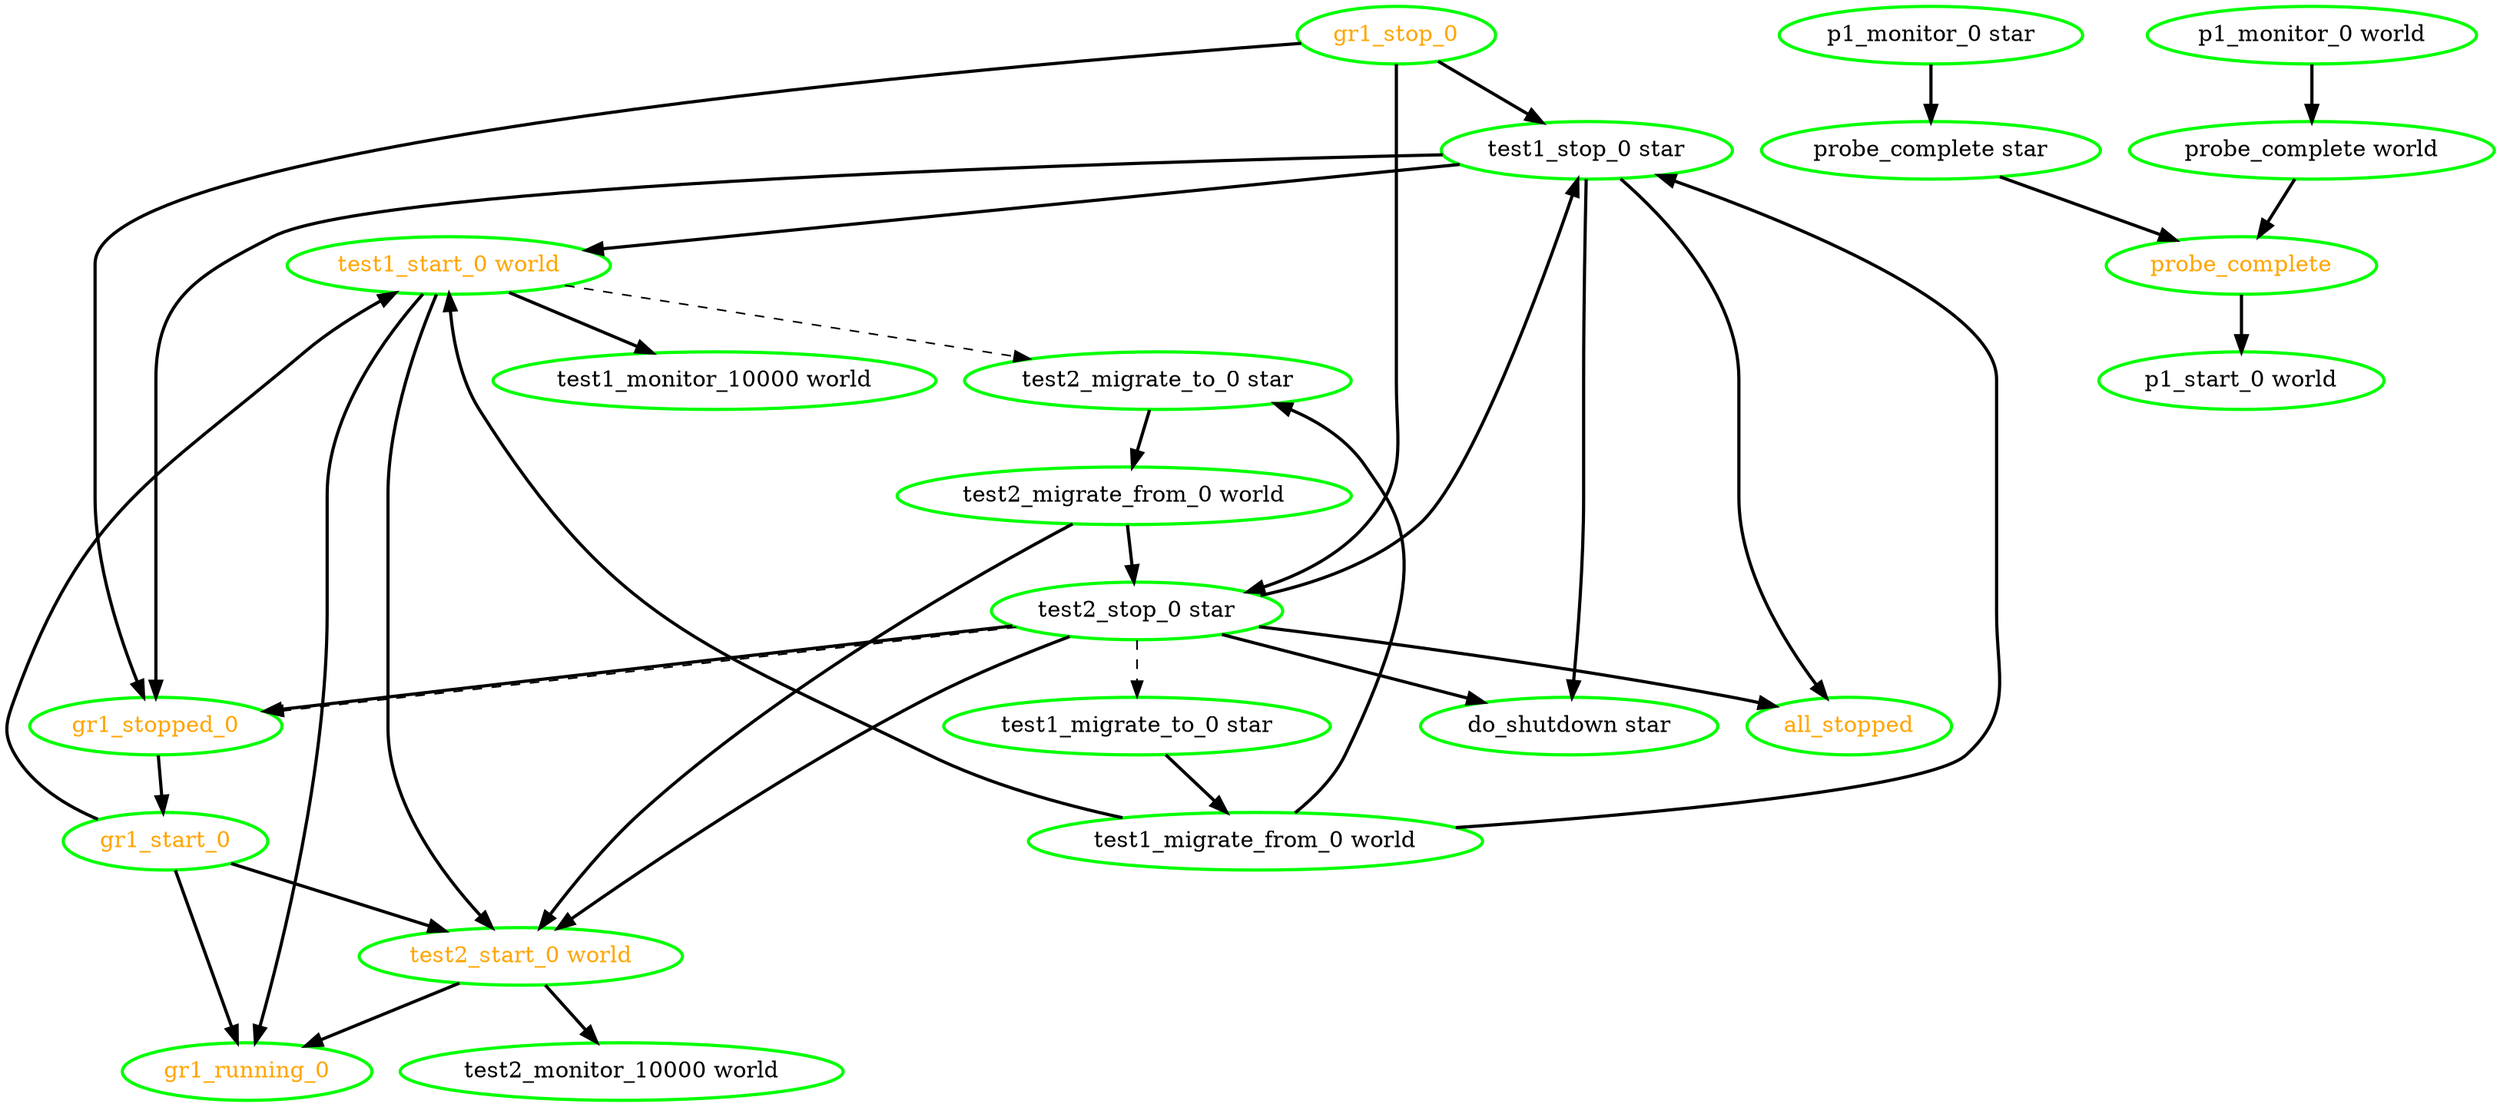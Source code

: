 digraph "g" {
"all_stopped" [ style=bold color="green" fontcolor="orange" ]
"do_shutdown star" [ style=bold color="green" fontcolor="black" ]
"gr1_running_0" [ style=bold color="green" fontcolor="orange" ]
"gr1_start_0" -> "gr1_running_0" [ style = bold]
"gr1_start_0" -> "test1_start_0 world" [ style = bold]
"gr1_start_0" -> "test2_start_0 world" [ style = bold]
"gr1_start_0" [ style=bold color="green" fontcolor="orange" ]
"gr1_stop_0" -> "gr1_stopped_0" [ style = bold]
"gr1_stop_0" -> "test1_stop_0 star" [ style = bold]
"gr1_stop_0" -> "test2_stop_0 star" [ style = bold]
"gr1_stop_0" [ style=bold color="green" fontcolor="orange" ]
"gr1_stopped_0" -> "gr1_start_0" [ style = bold]
"gr1_stopped_0" [ style=bold color="green" fontcolor="orange" ]
"p1_monitor_0 star" -> "probe_complete star" [ style = bold]
"p1_monitor_0 star" [ style=bold color="green" fontcolor="black" ]
"p1_monitor_0 world" -> "probe_complete world" [ style = bold]
"p1_monitor_0 world" [ style=bold color="green" fontcolor="black" ]
"p1_start_0 world" [ style=bold color="green" fontcolor="black" ]
"probe_complete star" -> "probe_complete" [ style = bold]
"probe_complete star" [ style=bold color="green" fontcolor="black" ]
"probe_complete world" -> "probe_complete" [ style = bold]
"probe_complete world" [ style=bold color="green" fontcolor="black" ]
"probe_complete" -> "p1_start_0 world" [ style = bold]
"probe_complete" [ style=bold color="green" fontcolor="orange" ]
"test1_migrate_from_0 world" -> "test1_start_0 world" [ style = bold]
"test1_migrate_from_0 world" -> "test1_stop_0 star" [ style = bold]
"test1_migrate_from_0 world" -> "test2_migrate_to_0 star" [ style = bold]
"test1_migrate_from_0 world" [ style=bold color="green" fontcolor="black"]
"test1_migrate_to_0 star" -> "test1_migrate_from_0 world" [ style = bold]
"test1_migrate_to_0 star" [ style=bold color="green" fontcolor="black"]
"test1_monitor_10000 world" [ style=bold color="green" fontcolor="black" ]
"test1_start_0 world" -> "gr1_running_0" [ style = bold]
"test1_start_0 world" -> "test1_monitor_10000 world" [ style = bold]
"test1_start_0 world" -> "test2_migrate_to_0 star" [ style = dashed]
"test1_start_0 world" -> "test2_start_0 world" [ style = bold]
"test1_start_0 world" [ style=bold color="green" fontcolor="orange"]
"test1_stop_0 star" -> "all_stopped" [ style = bold]
"test1_stop_0 star" -> "do_shutdown star" [ style = bold]
"test1_stop_0 star" -> "gr1_stopped_0" [ style = bold]
"test1_stop_0 star" -> "test1_start_0 world" [ style = bold]
"test1_stop_0 star" [ style=bold color="green" fontcolor="black" ]
"test2_migrate_from_0 world" -> "test2_start_0 world" [ style = bold]
"test2_migrate_from_0 world" -> "test2_stop_0 star" [ style = bold]
"test2_migrate_from_0 world" [ style=bold color="green" fontcolor="black"]
"test2_migrate_to_0 star" -> "test2_migrate_from_0 world" [ style = bold]
"test2_migrate_to_0 star" [ style=bold color="green" fontcolor="black"]
"test2_monitor_10000 world" [ style=bold color="green" fontcolor="black" ]
"test2_start_0 world" -> "gr1_running_0" [ style = bold]
"test2_start_0 world" -> "test2_monitor_10000 world" [ style = bold]
"test2_start_0 world" [ style=bold color="green" fontcolor="orange"]
"test2_stop_0 star" -> "all_stopped" [ style = bold]
"test2_stop_0 star" -> "do_shutdown star" [ style = bold]
"test2_stop_0 star" -> "gr1_stopped_0" [ style = bold]
"test2_stop_0 star" -> "gr1_stopped_0" [ style = dashed]
"test2_stop_0 star" -> "test1_migrate_to_0 star" [ style = dashed]
"test2_stop_0 star" -> "test1_stop_0 star" [ style = bold]
"test2_stop_0 star" -> "test2_start_0 world" [ style = bold]
"test2_stop_0 star" [ style=bold color="green" fontcolor="black" ]
}
